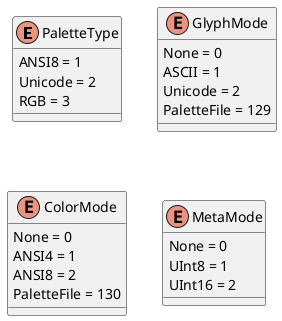 @startuml Enums
enum PaletteType {
  ANSI8 = 1
  Unicode = 2
  RGB = 3
}
enum GlyphMode {
  None = 0
  ASCII = 1
  Unicode = 2
  PaletteFile = 129
}
enum ColorMode {
  None = 0
  ANSI4 = 1
  ANSI8 = 2
  PaletteFile = 130
}
enum MetaMode {
  None = 0
  UInt8 = 1
  UInt16 = 2
}
@enduml